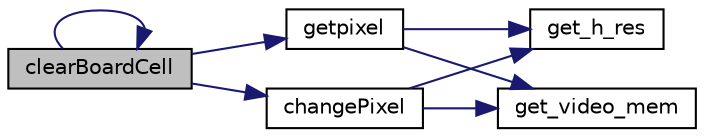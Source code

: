 digraph "clearBoardCell"
{
 // INTERACTIVE_SVG=YES
 // LATEX_PDF_SIZE
  bgcolor="transparent";
  edge [fontname="Helvetica",fontsize="10",labelfontname="Helvetica",labelfontsize="10"];
  node [fontname="Helvetica",fontsize="10",shape=record];
  rankdir="LR";
  Node0 [label="clearBoardCell",height=0.2,width=0.4,color="black", fillcolor="grey75", style="filled", fontcolor="black",tooltip="clears a board cell with a new color"];
  Node0 -> Node1 [color="midnightblue",fontsize="10",style="solid",fontname="Helvetica"];
  Node1 [label="getpixel",height=0.2,width=0.4,color="black",URL="$group__video.html#ga07dd5e8b0cf0aa3aa860a89f4093045b",tooltip="get pixel color from a position on the screen"];
  Node1 -> Node2 [color="midnightblue",fontsize="10",style="solid",fontname="Helvetica"];
  Node2 [label="get_h_res",height=0.2,width=0.4,color="black",URL="$group__video.html#ga3456b8539e4326dd13cbfc4f81b609f1",tooltip=" "];
  Node1 -> Node3 [color="midnightblue",fontsize="10",style="solid",fontname="Helvetica"];
  Node3 [label="get_video_mem",height=0.2,width=0.4,color="black",URL="$group__video.html#ga1d04069f4e8b1556a7a1ed2cd95bfdea",tooltip=" "];
  Node0 -> Node4 [color="midnightblue",fontsize="10",style="solid",fontname="Helvetica"];
  Node4 [label="changePixel",height=0.2,width=0.4,color="black",URL="$group__video.html#gaad3b8372cfabe442562c9c5d6e4db348",tooltip="set pixel color to a position on the screen"];
  Node4 -> Node2 [color="midnightblue",fontsize="10",style="solid",fontname="Helvetica"];
  Node4 -> Node3 [color="midnightblue",fontsize="10",style="solid",fontname="Helvetica"];
  Node0 -> Node0 [color="midnightblue",fontsize="10",style="solid",fontname="Helvetica"];
}
